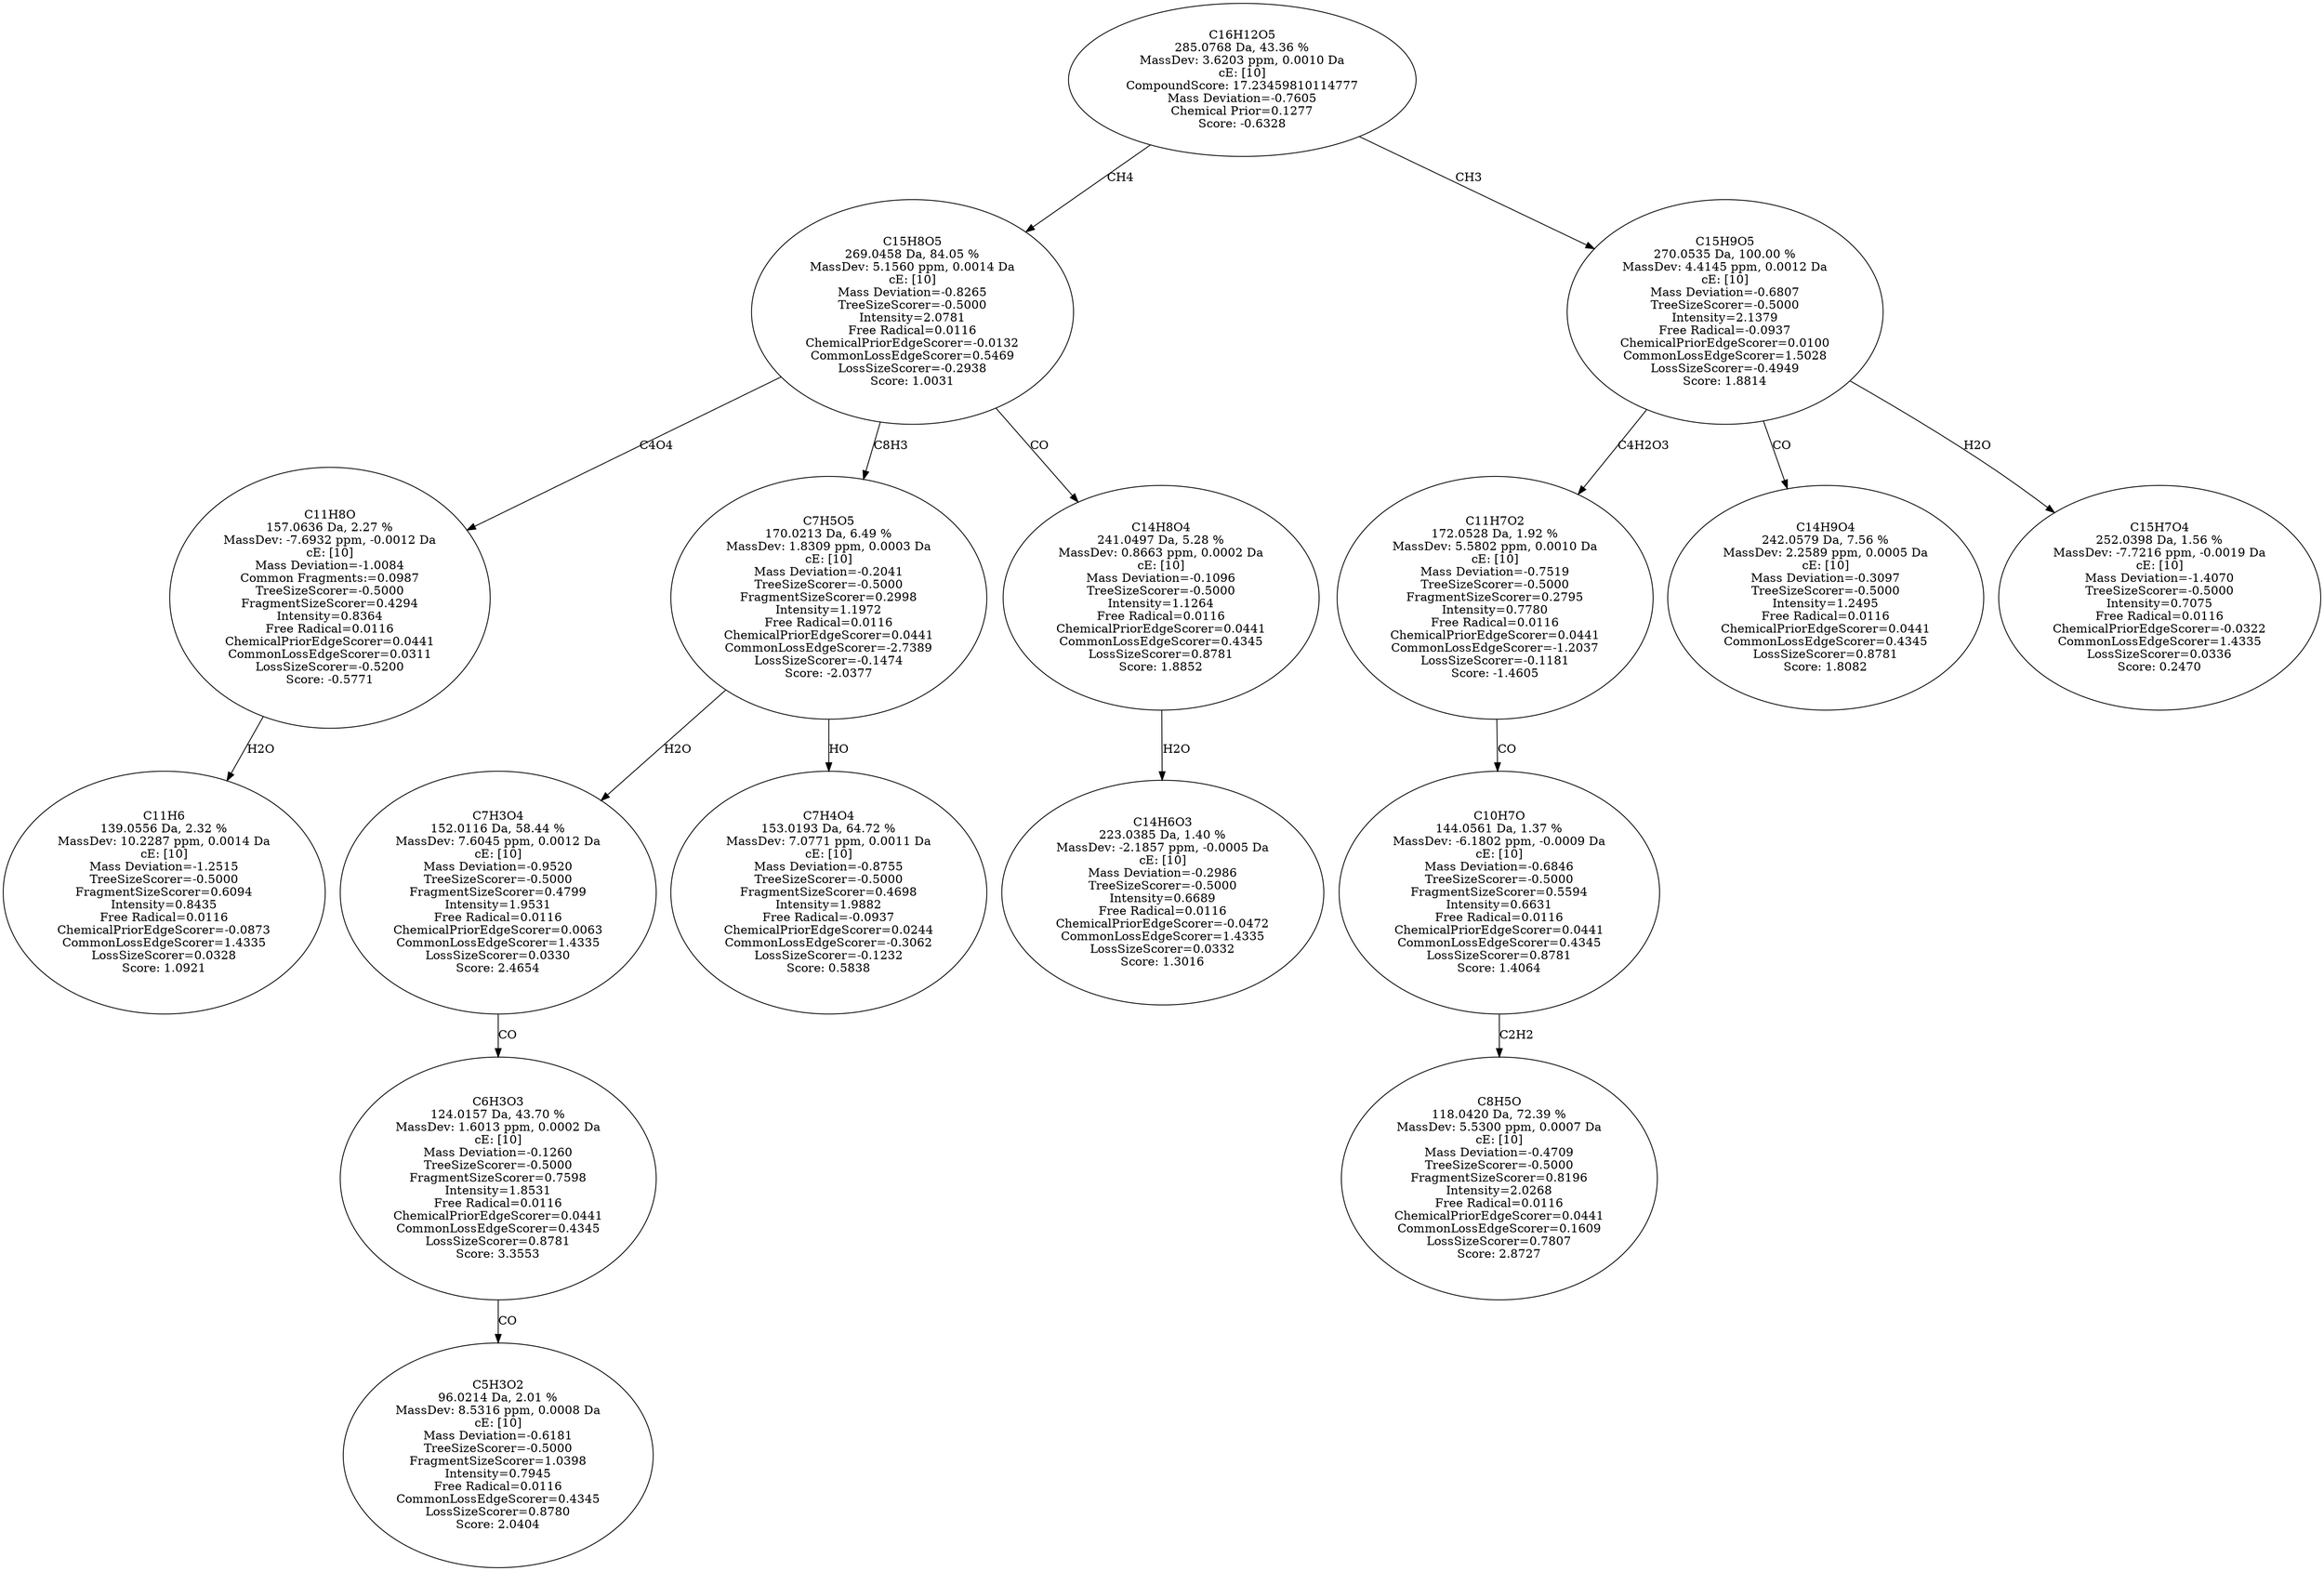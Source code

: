 strict digraph {
v1 [label="C11H6\n139.0556 Da, 2.32 %\nMassDev: 10.2287 ppm, 0.0014 Da\ncE: [10]\nMass Deviation=-1.2515\nTreeSizeScorer=-0.5000\nFragmentSizeScorer=0.6094\nIntensity=0.8435\nFree Radical=0.0116\nChemicalPriorEdgeScorer=-0.0873\nCommonLossEdgeScorer=1.4335\nLossSizeScorer=0.0328\nScore: 1.0921"];
v2 [label="C11H8O\n157.0636 Da, 2.27 %\nMassDev: -7.6932 ppm, -0.0012 Da\ncE: [10]\nMass Deviation=-1.0084\nCommon Fragments:=0.0987\nTreeSizeScorer=-0.5000\nFragmentSizeScorer=0.4294\nIntensity=0.8364\nFree Radical=0.0116\nChemicalPriorEdgeScorer=0.0441\nCommonLossEdgeScorer=0.0311\nLossSizeScorer=-0.5200\nScore: -0.5771"];
v3 [label="C5H3O2\n96.0214 Da, 2.01 %\nMassDev: 8.5316 ppm, 0.0008 Da\ncE: [10]\nMass Deviation=-0.6181\nTreeSizeScorer=-0.5000\nFragmentSizeScorer=1.0398\nIntensity=0.7945\nFree Radical=0.0116\nCommonLossEdgeScorer=0.4345\nLossSizeScorer=0.8780\nScore: 2.0404"];
v4 [label="C6H3O3\n124.0157 Da, 43.70 %\nMassDev: 1.6013 ppm, 0.0002 Da\ncE: [10]\nMass Deviation=-0.1260\nTreeSizeScorer=-0.5000\nFragmentSizeScorer=0.7598\nIntensity=1.8531\nFree Radical=0.0116\nChemicalPriorEdgeScorer=0.0441\nCommonLossEdgeScorer=0.4345\nLossSizeScorer=0.8781\nScore: 3.3553"];
v5 [label="C7H3O4\n152.0116 Da, 58.44 %\nMassDev: 7.6045 ppm, 0.0012 Da\ncE: [10]\nMass Deviation=-0.9520\nTreeSizeScorer=-0.5000\nFragmentSizeScorer=0.4799\nIntensity=1.9531\nFree Radical=0.0116\nChemicalPriorEdgeScorer=0.0063\nCommonLossEdgeScorer=1.4335\nLossSizeScorer=0.0330\nScore: 2.4654"];
v6 [label="C7H4O4\n153.0193 Da, 64.72 %\nMassDev: 7.0771 ppm, 0.0011 Da\ncE: [10]\nMass Deviation=-0.8755\nTreeSizeScorer=-0.5000\nFragmentSizeScorer=0.4698\nIntensity=1.9882\nFree Radical=-0.0937\nChemicalPriorEdgeScorer=0.0244\nCommonLossEdgeScorer=-0.3062\nLossSizeScorer=-0.1232\nScore: 0.5838"];
v7 [label="C7H5O5\n170.0213 Da, 6.49 %\nMassDev: 1.8309 ppm, 0.0003 Da\ncE: [10]\nMass Deviation=-0.2041\nTreeSizeScorer=-0.5000\nFragmentSizeScorer=0.2998\nIntensity=1.1972\nFree Radical=0.0116\nChemicalPriorEdgeScorer=0.0441\nCommonLossEdgeScorer=-2.7389\nLossSizeScorer=-0.1474\nScore: -2.0377"];
v8 [label="C14H6O3\n223.0385 Da, 1.40 %\nMassDev: -2.1857 ppm, -0.0005 Da\ncE: [10]\nMass Deviation=-0.2986\nTreeSizeScorer=-0.5000\nIntensity=0.6689\nFree Radical=0.0116\nChemicalPriorEdgeScorer=-0.0472\nCommonLossEdgeScorer=1.4335\nLossSizeScorer=0.0332\nScore: 1.3016"];
v9 [label="C14H8O4\n241.0497 Da, 5.28 %\nMassDev: 0.8663 ppm, 0.0002 Da\ncE: [10]\nMass Deviation=-0.1096\nTreeSizeScorer=-0.5000\nIntensity=1.1264\nFree Radical=0.0116\nChemicalPriorEdgeScorer=0.0441\nCommonLossEdgeScorer=0.4345\nLossSizeScorer=0.8781\nScore: 1.8852"];
v10 [label="C15H8O5\n269.0458 Da, 84.05 %\nMassDev: 5.1560 ppm, 0.0014 Da\ncE: [10]\nMass Deviation=-0.8265\nTreeSizeScorer=-0.5000\nIntensity=2.0781\nFree Radical=0.0116\nChemicalPriorEdgeScorer=-0.0132\nCommonLossEdgeScorer=0.5469\nLossSizeScorer=-0.2938\nScore: 1.0031"];
v11 [label="C8H5O\n118.0420 Da, 72.39 %\nMassDev: 5.5300 ppm, 0.0007 Da\ncE: [10]\nMass Deviation=-0.4709\nTreeSizeScorer=-0.5000\nFragmentSizeScorer=0.8196\nIntensity=2.0268\nFree Radical=0.0116\nChemicalPriorEdgeScorer=0.0441\nCommonLossEdgeScorer=0.1609\nLossSizeScorer=0.7807\nScore: 2.8727"];
v12 [label="C10H7O\n144.0561 Da, 1.37 %\nMassDev: -6.1802 ppm, -0.0009 Da\ncE: [10]\nMass Deviation=-0.6846\nTreeSizeScorer=-0.5000\nFragmentSizeScorer=0.5594\nIntensity=0.6631\nFree Radical=0.0116\nChemicalPriorEdgeScorer=0.0441\nCommonLossEdgeScorer=0.4345\nLossSizeScorer=0.8781\nScore: 1.4064"];
v13 [label="C11H7O2\n172.0528 Da, 1.92 %\nMassDev: 5.5802 ppm, 0.0010 Da\ncE: [10]\nMass Deviation=-0.7519\nTreeSizeScorer=-0.5000\nFragmentSizeScorer=0.2795\nIntensity=0.7780\nFree Radical=0.0116\nChemicalPriorEdgeScorer=0.0441\nCommonLossEdgeScorer=-1.2037\nLossSizeScorer=-0.1181\nScore: -1.4605"];
v14 [label="C14H9O4\n242.0579 Da, 7.56 %\nMassDev: 2.2589 ppm, 0.0005 Da\ncE: [10]\nMass Deviation=-0.3097\nTreeSizeScorer=-0.5000\nIntensity=1.2495\nFree Radical=0.0116\nChemicalPriorEdgeScorer=0.0441\nCommonLossEdgeScorer=0.4345\nLossSizeScorer=0.8781\nScore: 1.8082"];
v15 [label="C15H7O4\n252.0398 Da, 1.56 %\nMassDev: -7.7216 ppm, -0.0019 Da\ncE: [10]\nMass Deviation=-1.4070\nTreeSizeScorer=-0.5000\nIntensity=0.7075\nFree Radical=0.0116\nChemicalPriorEdgeScorer=-0.0322\nCommonLossEdgeScorer=1.4335\nLossSizeScorer=0.0336\nScore: 0.2470"];
v16 [label="C15H9O5\n270.0535 Da, 100.00 %\nMassDev: 4.4145 ppm, 0.0012 Da\ncE: [10]\nMass Deviation=-0.6807\nTreeSizeScorer=-0.5000\nIntensity=2.1379\nFree Radical=-0.0937\nChemicalPriorEdgeScorer=0.0100\nCommonLossEdgeScorer=1.5028\nLossSizeScorer=-0.4949\nScore: 1.8814"];
v17 [label="C16H12O5\n285.0768 Da, 43.36 %\nMassDev: 3.6203 ppm, 0.0010 Da\ncE: [10]\nCompoundScore: 17.23459810114777\nMass Deviation=-0.7605\nChemical Prior=0.1277\nScore: -0.6328"];
v2 -> v1 [label="H2O"];
v10 -> v2 [label="C4O4"];
v4 -> v3 [label="CO"];
v5 -> v4 [label="CO"];
v7 -> v5 [label="H2O"];
v7 -> v6 [label="HO"];
v10 -> v7 [label="C8H3"];
v9 -> v8 [label="H2O"];
v10 -> v9 [label="CO"];
v17 -> v10 [label="CH4"];
v12 -> v11 [label="C2H2"];
v13 -> v12 [label="CO"];
v16 -> v13 [label="C4H2O3"];
v16 -> v14 [label="CO"];
v16 -> v15 [label="H2O"];
v17 -> v16 [label="CH3"];
}